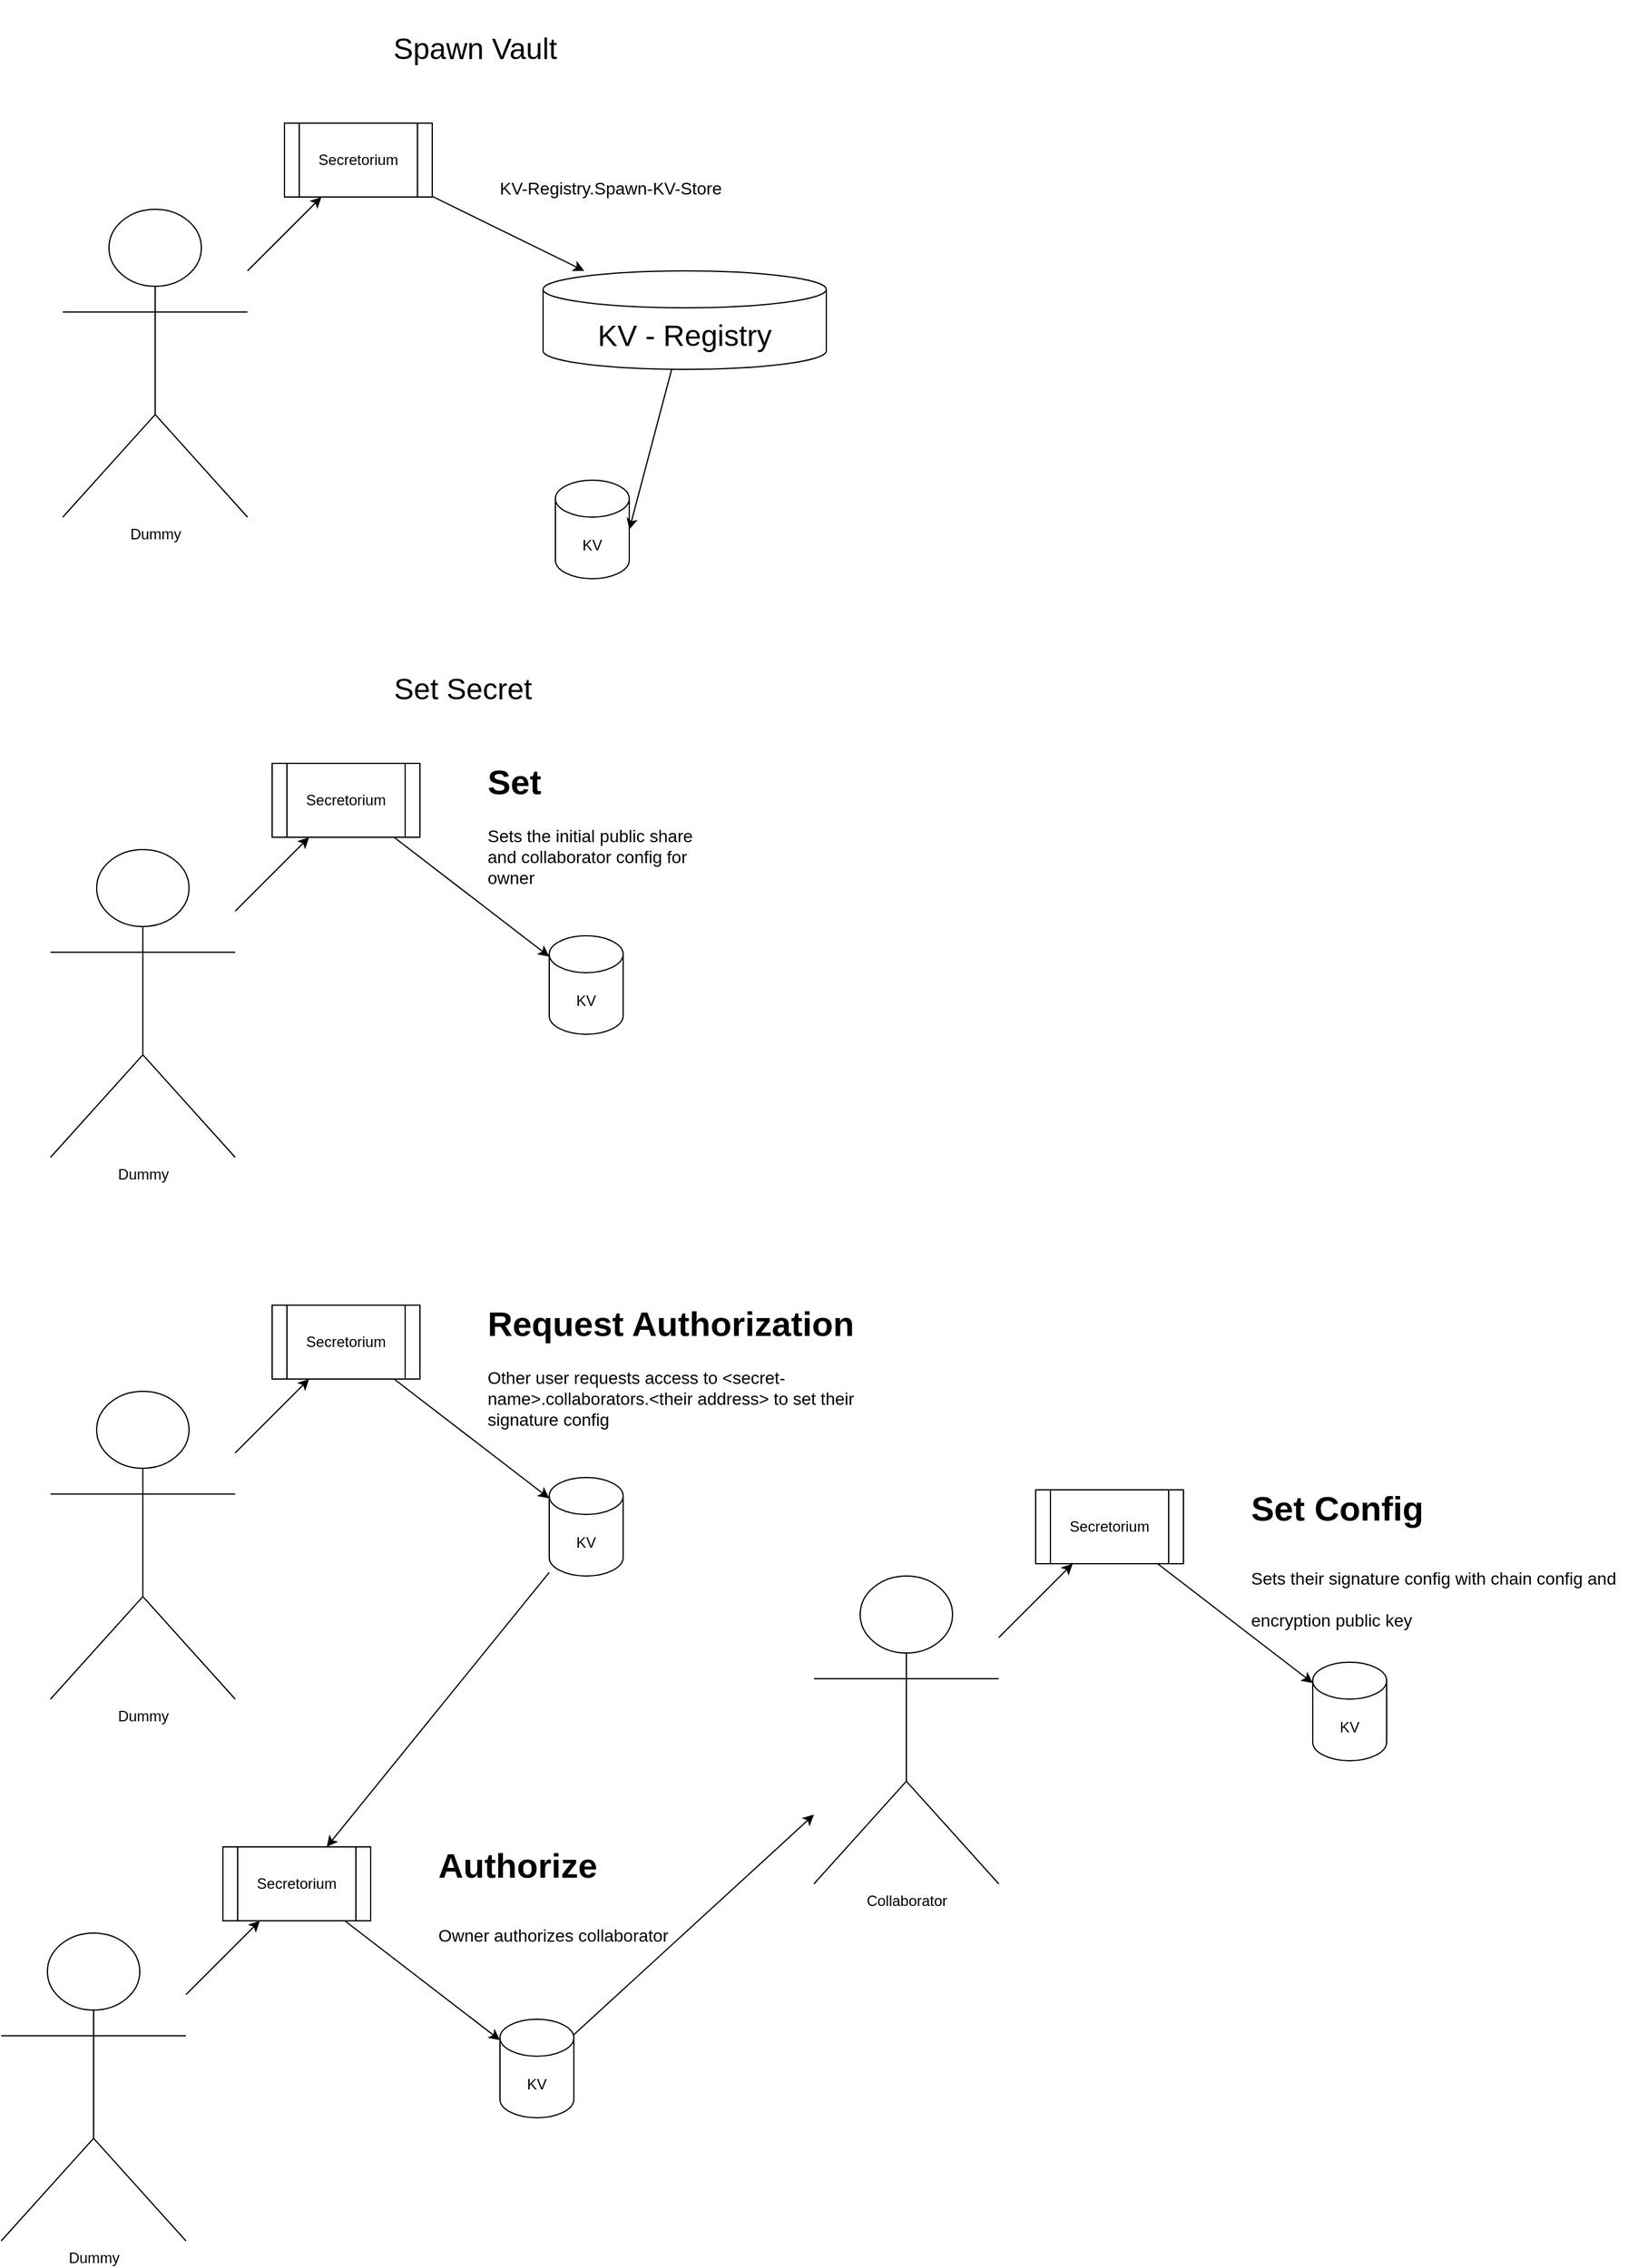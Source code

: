<mxfile>
    <diagram id="UNxlQoblxGK7H0KAt1_N" name="Page-1">
        <mxGraphModel dx="1616" dy="543" grid="1" gridSize="10" guides="1" tooltips="1" connect="1" arrows="1" fold="1" page="1" pageScale="1" pageWidth="850" pageHeight="1100" math="0" shadow="0">
            <root>
                <mxCell id="0"/>
                <mxCell id="1" parent="0"/>
                <mxCell id="8" style="edgeStyle=none;html=1;fontSize=24;" edge="1" parent="1" source="2" target="7">
                    <mxGeometry relative="1" as="geometry"/>
                </mxCell>
                <mxCell id="2" value="Secretorium&lt;br&gt;" style="shape=process;whiteSpace=wrap;html=1;backgroundOutline=1;" vertex="1" parent="1">
                    <mxGeometry x="150" y="250" width="120" height="60" as="geometry"/>
                </mxCell>
                <mxCell id="3" value="KV" style="shape=cylinder3;whiteSpace=wrap;html=1;boundedLbl=1;backgroundOutline=1;size=15;" vertex="1" parent="1">
                    <mxGeometry x="370" y="540" width="60" height="80" as="geometry"/>
                </mxCell>
                <mxCell id="5" style="edgeStyle=none;html=1;" edge="1" parent="1" source="4" target="2">
                    <mxGeometry relative="1" as="geometry"/>
                </mxCell>
                <mxCell id="4" value="Dummy&lt;br&gt;" style="shape=umlActor;verticalLabelPosition=bottom;verticalAlign=top;html=1;outlineConnect=0;" vertex="1" parent="1">
                    <mxGeometry x="-30" y="320" width="150" height="250" as="geometry"/>
                </mxCell>
                <mxCell id="6" value="&lt;font style=&quot;font-size: 24px;&quot;&gt;Spawn Vault&lt;/font&gt;" style="text;html=1;strokeColor=none;fillColor=none;align=center;verticalAlign=middle;whiteSpace=wrap;rounded=0;" vertex="1" parent="1">
                    <mxGeometry x="170" y="150" width="270" height="80" as="geometry"/>
                </mxCell>
                <mxCell id="11" style="edgeStyle=none;html=1;entryX=1;entryY=0.5;entryDx=0;entryDy=0;entryPerimeter=0;fontSize=14;" edge="1" parent="1" source="7" target="3">
                    <mxGeometry relative="1" as="geometry"/>
                </mxCell>
                <mxCell id="7" value="KV - Registry" style="shape=cylinder3;whiteSpace=wrap;html=1;boundedLbl=1;backgroundOutline=1;size=15;fontSize=24;" vertex="1" parent="1">
                    <mxGeometry x="360" y="370" width="230" height="80" as="geometry"/>
                </mxCell>
                <mxCell id="9" value="&lt;font style=&quot;font-size: 14px;&quot;&gt;KV-Registry.Spawn-KV-Store&lt;/font&gt;" style="text;html=1;strokeColor=none;fillColor=none;align=center;verticalAlign=middle;whiteSpace=wrap;rounded=0;fontSize=24;" vertex="1" parent="1">
                    <mxGeometry x="310" y="280" width="210" height="40" as="geometry"/>
                </mxCell>
                <mxCell id="21" style="edgeStyle=none;html=1;fontSize=14;" edge="1" parent="1" source="13" target="14">
                    <mxGeometry relative="1" as="geometry"/>
                </mxCell>
                <mxCell id="13" value="Secretorium&lt;br&gt;" style="shape=process;whiteSpace=wrap;html=1;backgroundOutline=1;" vertex="1" parent="1">
                    <mxGeometry x="140" y="770" width="120" height="60" as="geometry"/>
                </mxCell>
                <mxCell id="14" value="KV" style="shape=cylinder3;whiteSpace=wrap;html=1;boundedLbl=1;backgroundOutline=1;size=15;" vertex="1" parent="1">
                    <mxGeometry x="365" y="910" width="60" height="80" as="geometry"/>
                </mxCell>
                <mxCell id="15" style="edgeStyle=none;html=1;" edge="1" parent="1" source="16" target="13">
                    <mxGeometry relative="1" as="geometry"/>
                </mxCell>
                <mxCell id="16" value="Dummy&lt;br&gt;" style="shape=umlActor;verticalLabelPosition=bottom;verticalAlign=top;html=1;outlineConnect=0;" vertex="1" parent="1">
                    <mxGeometry x="-40" y="840" width="150" height="250" as="geometry"/>
                </mxCell>
                <mxCell id="17" value="&lt;font style=&quot;font-size: 24px;&quot;&gt;Set Secret&lt;/font&gt;" style="text;html=1;strokeColor=none;fillColor=none;align=center;verticalAlign=middle;whiteSpace=wrap;rounded=0;" vertex="1" parent="1">
                    <mxGeometry x="160" y="670" width="270" height="80" as="geometry"/>
                </mxCell>
                <mxCell id="22" value="&lt;h1&gt;Set&lt;/h1&gt;&lt;p&gt;Sets the initial public share and collaborator config for owner&lt;/p&gt;" style="text;html=1;strokeColor=none;fillColor=none;spacing=5;spacingTop=-20;whiteSpace=wrap;overflow=hidden;rounded=0;fontSize=14;" vertex="1" parent="1">
                    <mxGeometry x="310" y="760" width="190" height="120" as="geometry"/>
                </mxCell>
                <mxCell id="23" style="edgeStyle=none;html=1;fontSize=14;" edge="1" parent="1" source="24" target="25">
                    <mxGeometry relative="1" as="geometry"/>
                </mxCell>
                <mxCell id="24" value="Secretorium&lt;br&gt;" style="shape=process;whiteSpace=wrap;html=1;backgroundOutline=1;" vertex="1" parent="1">
                    <mxGeometry x="140" y="1210" width="120" height="60" as="geometry"/>
                </mxCell>
                <mxCell id="48" style="edgeStyle=none;html=1;fontSize=14;" edge="1" parent="1" source="25" target="30">
                    <mxGeometry relative="1" as="geometry"/>
                </mxCell>
                <mxCell id="25" value="KV" style="shape=cylinder3;whiteSpace=wrap;html=1;boundedLbl=1;backgroundOutline=1;size=15;" vertex="1" parent="1">
                    <mxGeometry x="365" y="1350" width="60" height="80" as="geometry"/>
                </mxCell>
                <mxCell id="26" style="edgeStyle=none;html=1;" edge="1" parent="1" source="27" target="24">
                    <mxGeometry relative="1" as="geometry"/>
                </mxCell>
                <mxCell id="27" value="Dummy&lt;br&gt;" style="shape=umlActor;verticalLabelPosition=bottom;verticalAlign=top;html=1;outlineConnect=0;" vertex="1" parent="1">
                    <mxGeometry x="-40" y="1280" width="150" height="250" as="geometry"/>
                </mxCell>
                <mxCell id="28" value="&lt;h1&gt;Request Authorization&lt;/h1&gt;&lt;p&gt;Other user requests access to &amp;lt;secret-name&amp;gt;.collaborators.&amp;lt;their address&amp;gt; to set their signature config&lt;/p&gt;" style="text;html=1;strokeColor=none;fillColor=none;spacing=5;spacingTop=-20;whiteSpace=wrap;overflow=hidden;rounded=0;fontSize=14;" vertex="1" parent="1">
                    <mxGeometry x="310" y="1200" width="310" height="150" as="geometry"/>
                </mxCell>
                <mxCell id="29" style="edgeStyle=none;html=1;fontSize=14;" edge="1" parent="1" source="30" target="31">
                    <mxGeometry relative="1" as="geometry"/>
                </mxCell>
                <mxCell id="30" value="Secretorium&lt;br&gt;" style="shape=process;whiteSpace=wrap;html=1;backgroundOutline=1;" vertex="1" parent="1">
                    <mxGeometry x="100" y="1650" width="120" height="60" as="geometry"/>
                </mxCell>
                <mxCell id="47" style="edgeStyle=none;html=1;fontSize=14;" edge="1" parent="1" source="31" target="45">
                    <mxGeometry relative="1" as="geometry"/>
                </mxCell>
                <mxCell id="31" value="KV" style="shape=cylinder3;whiteSpace=wrap;html=1;boundedLbl=1;backgroundOutline=1;size=15;" vertex="1" parent="1">
                    <mxGeometry x="325" y="1790" width="60" height="80" as="geometry"/>
                </mxCell>
                <mxCell id="32" style="edgeStyle=none;html=1;" edge="1" parent="1" source="33" target="30">
                    <mxGeometry relative="1" as="geometry"/>
                </mxCell>
                <mxCell id="33" value="Dummy&lt;br&gt;" style="shape=umlActor;verticalLabelPosition=bottom;verticalAlign=top;html=1;outlineConnect=0;" vertex="1" parent="1">
                    <mxGeometry x="-80" y="1720" width="150" height="250" as="geometry"/>
                </mxCell>
                <mxCell id="34" value="&lt;h1&gt;&lt;span style=&quot;background-color: initial;&quot;&gt;Authorize&lt;/span&gt;&lt;/h1&gt;&lt;h1&gt;&lt;span style=&quot;background-color: initial; font-size: 14px; font-weight: normal;&quot;&gt;Owner authorizes collaborator&lt;/span&gt;&lt;br&gt;&lt;/h1&gt;" style="text;html=1;strokeColor=none;fillColor=none;spacing=5;spacingTop=-20;whiteSpace=wrap;overflow=hidden;rounded=0;fontSize=14;" vertex="1" parent="1">
                    <mxGeometry x="270" y="1640" width="310" height="120" as="geometry"/>
                </mxCell>
                <mxCell id="41" style="edgeStyle=none;html=1;fontSize=14;" edge="1" parent="1" source="42" target="43">
                    <mxGeometry relative="1" as="geometry"/>
                </mxCell>
                <mxCell id="42" value="Secretorium&lt;br&gt;" style="shape=process;whiteSpace=wrap;html=1;backgroundOutline=1;" vertex="1" parent="1">
                    <mxGeometry x="760" y="1360" width="120" height="60" as="geometry"/>
                </mxCell>
                <mxCell id="43" value="KV" style="shape=cylinder3;whiteSpace=wrap;html=1;boundedLbl=1;backgroundOutline=1;size=15;" vertex="1" parent="1">
                    <mxGeometry x="985" y="1500" width="60" height="80" as="geometry"/>
                </mxCell>
                <mxCell id="44" style="edgeStyle=none;html=1;" edge="1" parent="1" source="45" target="42">
                    <mxGeometry relative="1" as="geometry"/>
                </mxCell>
                <mxCell id="45" value="Collaborator" style="shape=umlActor;verticalLabelPosition=bottom;verticalAlign=top;html=1;outlineConnect=0;" vertex="1" parent="1">
                    <mxGeometry x="580" y="1430" width="150" height="250" as="geometry"/>
                </mxCell>
                <mxCell id="46" value="&lt;h1&gt;&lt;span style=&quot;background-color: initial;&quot;&gt;Set Config&lt;/span&gt;&lt;/h1&gt;&lt;h1&gt;&lt;span style=&quot;background-color: initial; font-size: 14px; font-weight: normal;&quot;&gt;Sets their signature config with chain config and encryption public key&lt;/span&gt;&lt;br&gt;&lt;/h1&gt;" style="text;html=1;strokeColor=none;fillColor=none;spacing=5;spacingTop=-20;whiteSpace=wrap;overflow=hidden;rounded=0;fontSize=14;" vertex="1" parent="1">
                    <mxGeometry x="930" y="1350" width="310" height="150" as="geometry"/>
                </mxCell>
            </root>
        </mxGraphModel>
    </diagram>
</mxfile>